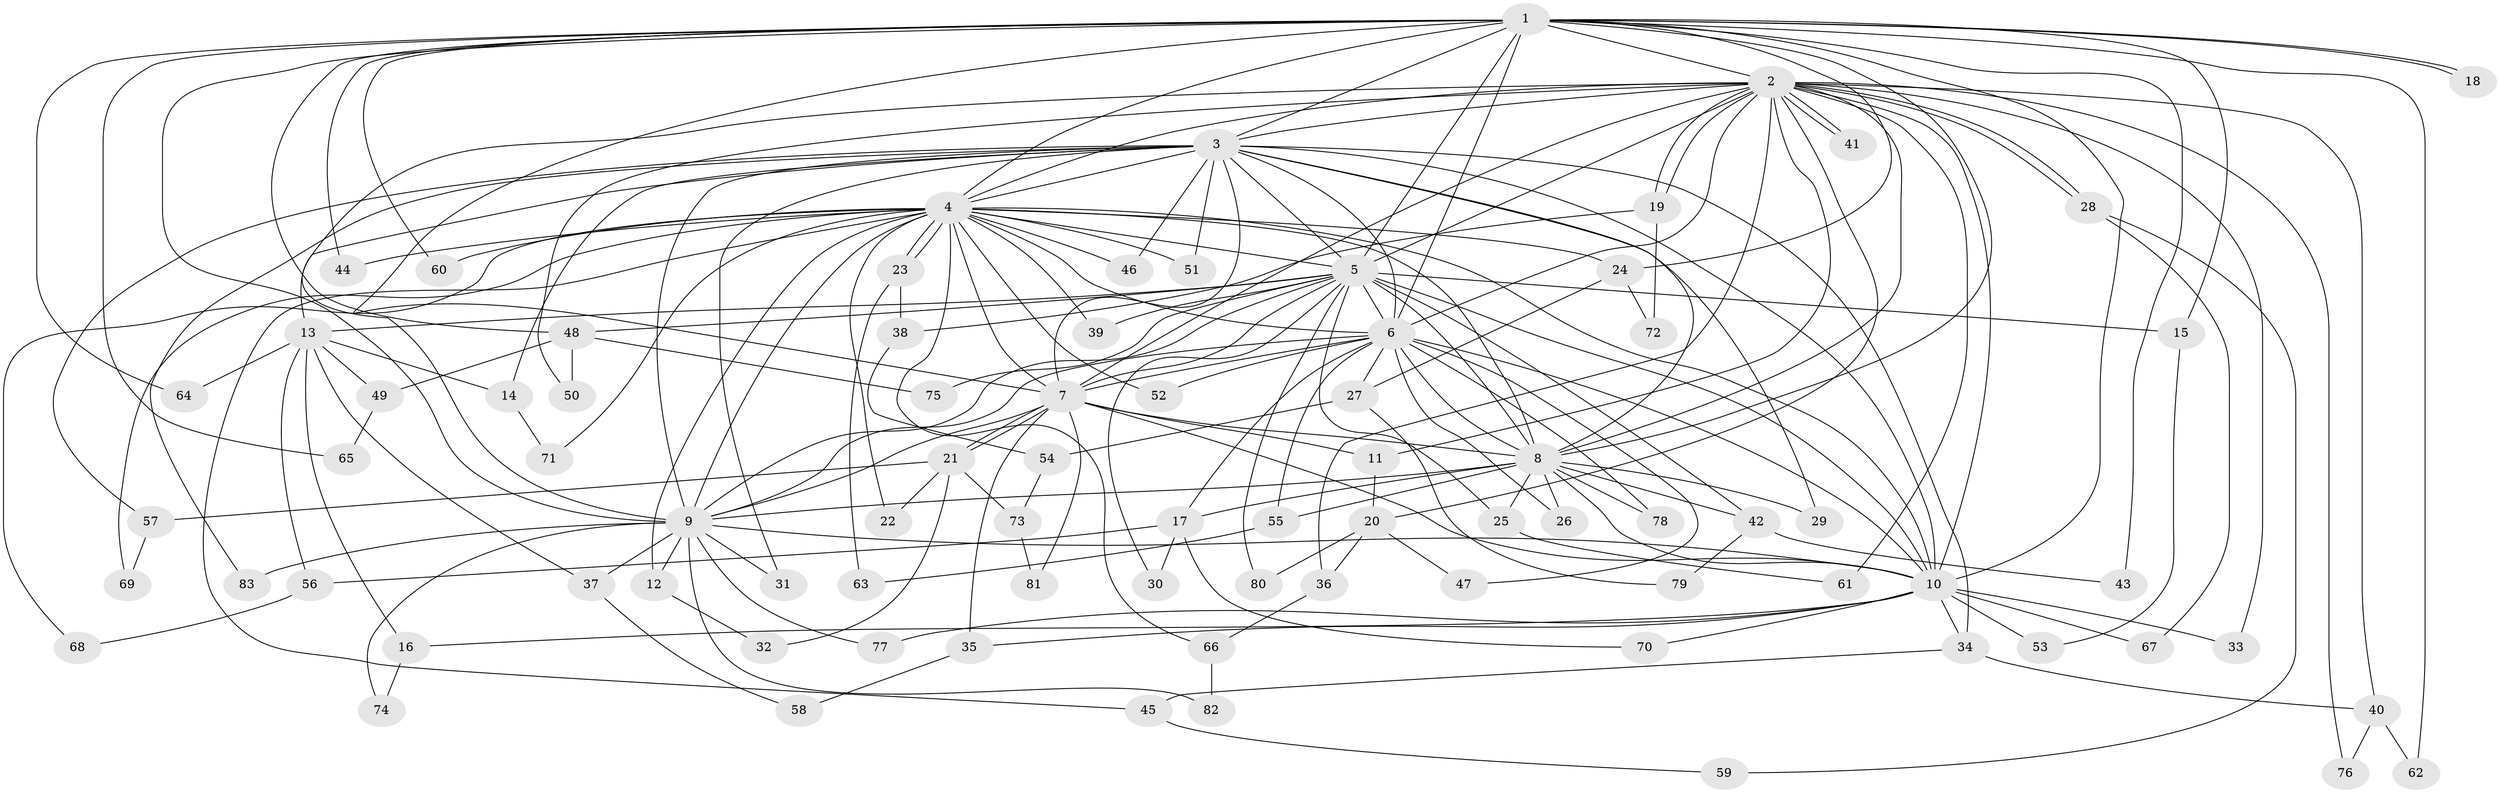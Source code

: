 // coarse degree distribution, {18: 0.01639344262295082, 21: 0.01639344262295082, 20: 0.01639344262295082, 22: 0.01639344262295082, 23: 0.01639344262295082, 12: 0.03278688524590164, 15: 0.01639344262295082, 3: 0.18032786885245902, 8: 0.01639344262295082, 2: 0.45901639344262296, 5: 0.04918032786885246, 6: 0.03278688524590164, 4: 0.08196721311475409, 1: 0.04918032786885246}
// Generated by graph-tools (version 1.1) at 2025/51/02/27/25 19:51:52]
// undirected, 83 vertices, 191 edges
graph export_dot {
graph [start="1"]
  node [color=gray90,style=filled];
  1;
  2;
  3;
  4;
  5;
  6;
  7;
  8;
  9;
  10;
  11;
  12;
  13;
  14;
  15;
  16;
  17;
  18;
  19;
  20;
  21;
  22;
  23;
  24;
  25;
  26;
  27;
  28;
  29;
  30;
  31;
  32;
  33;
  34;
  35;
  36;
  37;
  38;
  39;
  40;
  41;
  42;
  43;
  44;
  45;
  46;
  47;
  48;
  49;
  50;
  51;
  52;
  53;
  54;
  55;
  56;
  57;
  58;
  59;
  60;
  61;
  62;
  63;
  64;
  65;
  66;
  67;
  68;
  69;
  70;
  71;
  72;
  73;
  74;
  75;
  76;
  77;
  78;
  79;
  80;
  81;
  82;
  83;
  1 -- 2;
  1 -- 3;
  1 -- 4;
  1 -- 5;
  1 -- 6;
  1 -- 7;
  1 -- 8;
  1 -- 9;
  1 -- 10;
  1 -- 15;
  1 -- 18;
  1 -- 18;
  1 -- 24;
  1 -- 43;
  1 -- 44;
  1 -- 48;
  1 -- 60;
  1 -- 62;
  1 -- 64;
  1 -- 65;
  2 -- 3;
  2 -- 4;
  2 -- 5;
  2 -- 6;
  2 -- 7;
  2 -- 8;
  2 -- 9;
  2 -- 10;
  2 -- 11;
  2 -- 19;
  2 -- 19;
  2 -- 20;
  2 -- 28;
  2 -- 28;
  2 -- 33;
  2 -- 36;
  2 -- 40;
  2 -- 41;
  2 -- 41;
  2 -- 50;
  2 -- 61;
  2 -- 76;
  3 -- 4;
  3 -- 5;
  3 -- 6;
  3 -- 7;
  3 -- 8;
  3 -- 9;
  3 -- 10;
  3 -- 13;
  3 -- 14;
  3 -- 29;
  3 -- 31;
  3 -- 34;
  3 -- 46;
  3 -- 51;
  3 -- 57;
  3 -- 83;
  4 -- 5;
  4 -- 6;
  4 -- 7;
  4 -- 8;
  4 -- 9;
  4 -- 10;
  4 -- 12;
  4 -- 22;
  4 -- 23;
  4 -- 23;
  4 -- 24;
  4 -- 39;
  4 -- 44;
  4 -- 45;
  4 -- 46;
  4 -- 51;
  4 -- 52;
  4 -- 60;
  4 -- 66;
  4 -- 68;
  4 -- 69;
  4 -- 71;
  5 -- 6;
  5 -- 7;
  5 -- 8;
  5 -- 9;
  5 -- 10;
  5 -- 13;
  5 -- 15;
  5 -- 25;
  5 -- 30;
  5 -- 39;
  5 -- 42;
  5 -- 48;
  5 -- 75;
  5 -- 80;
  6 -- 7;
  6 -- 8;
  6 -- 9;
  6 -- 10;
  6 -- 17;
  6 -- 26;
  6 -- 27;
  6 -- 47;
  6 -- 52;
  6 -- 55;
  6 -- 78;
  7 -- 8;
  7 -- 9;
  7 -- 10;
  7 -- 11;
  7 -- 21;
  7 -- 21;
  7 -- 35;
  7 -- 81;
  8 -- 9;
  8 -- 10;
  8 -- 17;
  8 -- 25;
  8 -- 26;
  8 -- 29;
  8 -- 42;
  8 -- 55;
  8 -- 78;
  9 -- 10;
  9 -- 12;
  9 -- 31;
  9 -- 37;
  9 -- 74;
  9 -- 77;
  9 -- 82;
  9 -- 83;
  10 -- 16;
  10 -- 33;
  10 -- 34;
  10 -- 35;
  10 -- 53;
  10 -- 67;
  10 -- 70;
  10 -- 77;
  11 -- 20;
  12 -- 32;
  13 -- 14;
  13 -- 16;
  13 -- 37;
  13 -- 49;
  13 -- 56;
  13 -- 64;
  14 -- 71;
  15 -- 53;
  16 -- 74;
  17 -- 30;
  17 -- 56;
  17 -- 70;
  19 -- 38;
  19 -- 72;
  20 -- 36;
  20 -- 47;
  20 -- 80;
  21 -- 22;
  21 -- 32;
  21 -- 57;
  21 -- 73;
  23 -- 38;
  23 -- 63;
  24 -- 27;
  24 -- 72;
  25 -- 61;
  27 -- 54;
  27 -- 79;
  28 -- 59;
  28 -- 67;
  34 -- 40;
  34 -- 45;
  35 -- 58;
  36 -- 66;
  37 -- 58;
  38 -- 54;
  40 -- 62;
  40 -- 76;
  42 -- 43;
  42 -- 79;
  45 -- 59;
  48 -- 49;
  48 -- 50;
  48 -- 75;
  49 -- 65;
  54 -- 73;
  55 -- 63;
  56 -- 68;
  57 -- 69;
  66 -- 82;
  73 -- 81;
}
